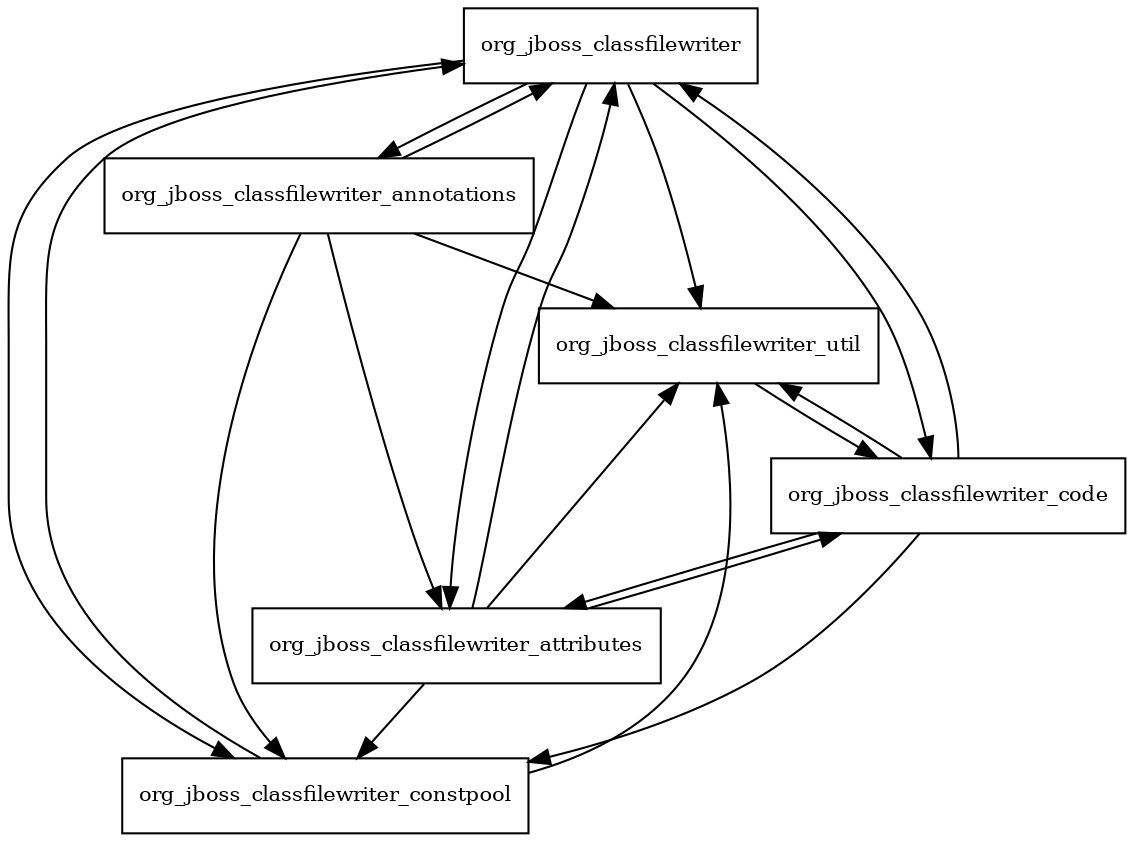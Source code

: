 digraph jboss_classfilewriter_1_0_3_Final_redhat_1_package_dependencies {
  node [shape = box, fontsize=10.0];
  org_jboss_classfilewriter -> org_jboss_classfilewriter_annotations;
  org_jboss_classfilewriter -> org_jboss_classfilewriter_attributes;
  org_jboss_classfilewriter -> org_jboss_classfilewriter_code;
  org_jboss_classfilewriter -> org_jboss_classfilewriter_constpool;
  org_jboss_classfilewriter -> org_jboss_classfilewriter_util;
  org_jboss_classfilewriter_annotations -> org_jboss_classfilewriter;
  org_jboss_classfilewriter_annotations -> org_jboss_classfilewriter_attributes;
  org_jboss_classfilewriter_annotations -> org_jboss_classfilewriter_constpool;
  org_jboss_classfilewriter_annotations -> org_jboss_classfilewriter_util;
  org_jboss_classfilewriter_attributes -> org_jboss_classfilewriter;
  org_jboss_classfilewriter_attributes -> org_jboss_classfilewriter_code;
  org_jboss_classfilewriter_attributes -> org_jboss_classfilewriter_constpool;
  org_jboss_classfilewriter_attributes -> org_jboss_classfilewriter_util;
  org_jboss_classfilewriter_code -> org_jboss_classfilewriter;
  org_jboss_classfilewriter_code -> org_jboss_classfilewriter_attributes;
  org_jboss_classfilewriter_code -> org_jboss_classfilewriter_constpool;
  org_jboss_classfilewriter_code -> org_jboss_classfilewriter_util;
  org_jboss_classfilewriter_constpool -> org_jboss_classfilewriter;
  org_jboss_classfilewriter_constpool -> org_jboss_classfilewriter_util;
  org_jboss_classfilewriter_util -> org_jboss_classfilewriter_code;
}
